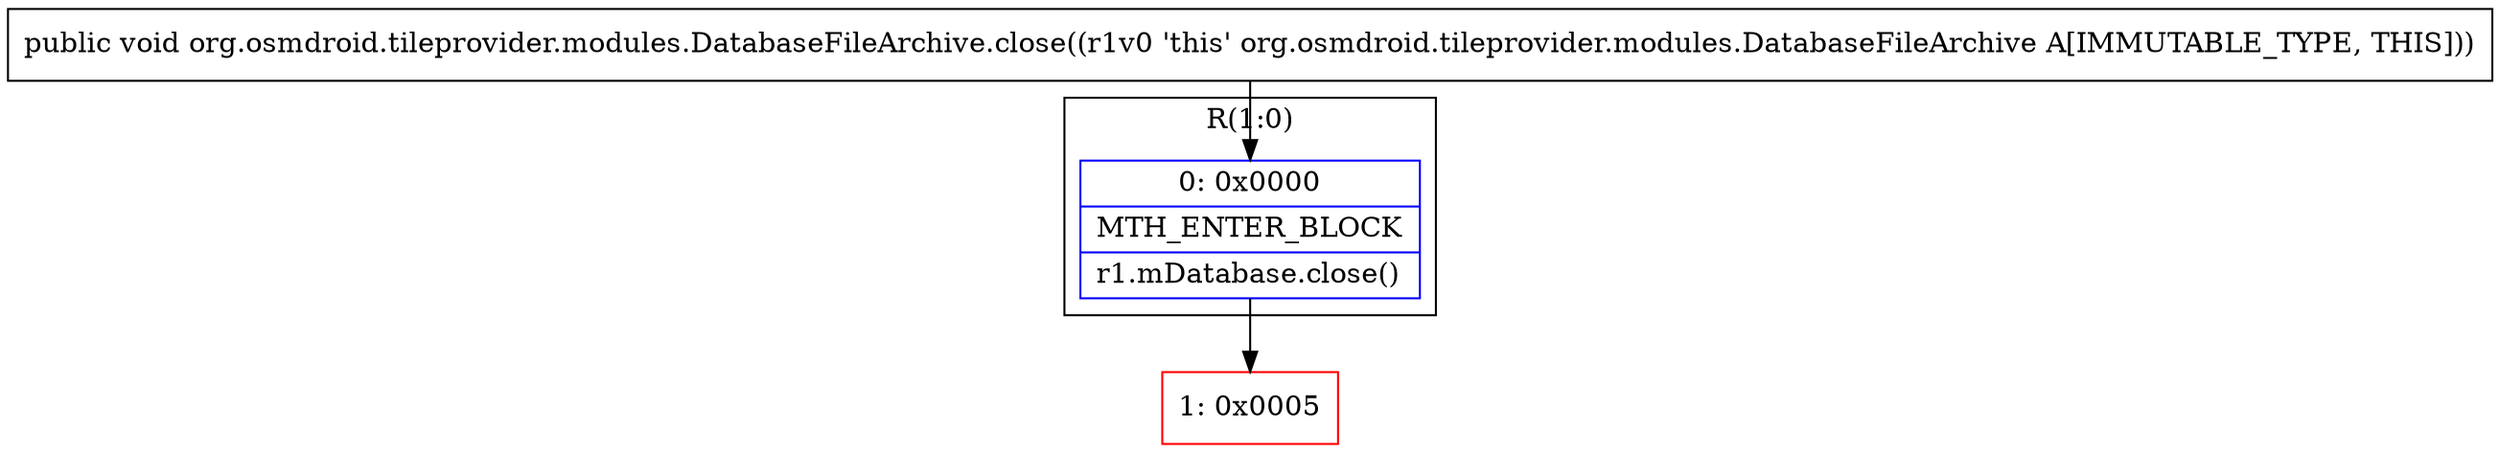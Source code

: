 digraph "CFG fororg.osmdroid.tileprovider.modules.DatabaseFileArchive.close()V" {
subgraph cluster_Region_755141929 {
label = "R(1:0)";
node [shape=record,color=blue];
Node_0 [shape=record,label="{0\:\ 0x0000|MTH_ENTER_BLOCK\l|r1.mDatabase.close()\l}"];
}
Node_1 [shape=record,color=red,label="{1\:\ 0x0005}"];
MethodNode[shape=record,label="{public void org.osmdroid.tileprovider.modules.DatabaseFileArchive.close((r1v0 'this' org.osmdroid.tileprovider.modules.DatabaseFileArchive A[IMMUTABLE_TYPE, THIS])) }"];
MethodNode -> Node_0;
Node_0 -> Node_1;
}

